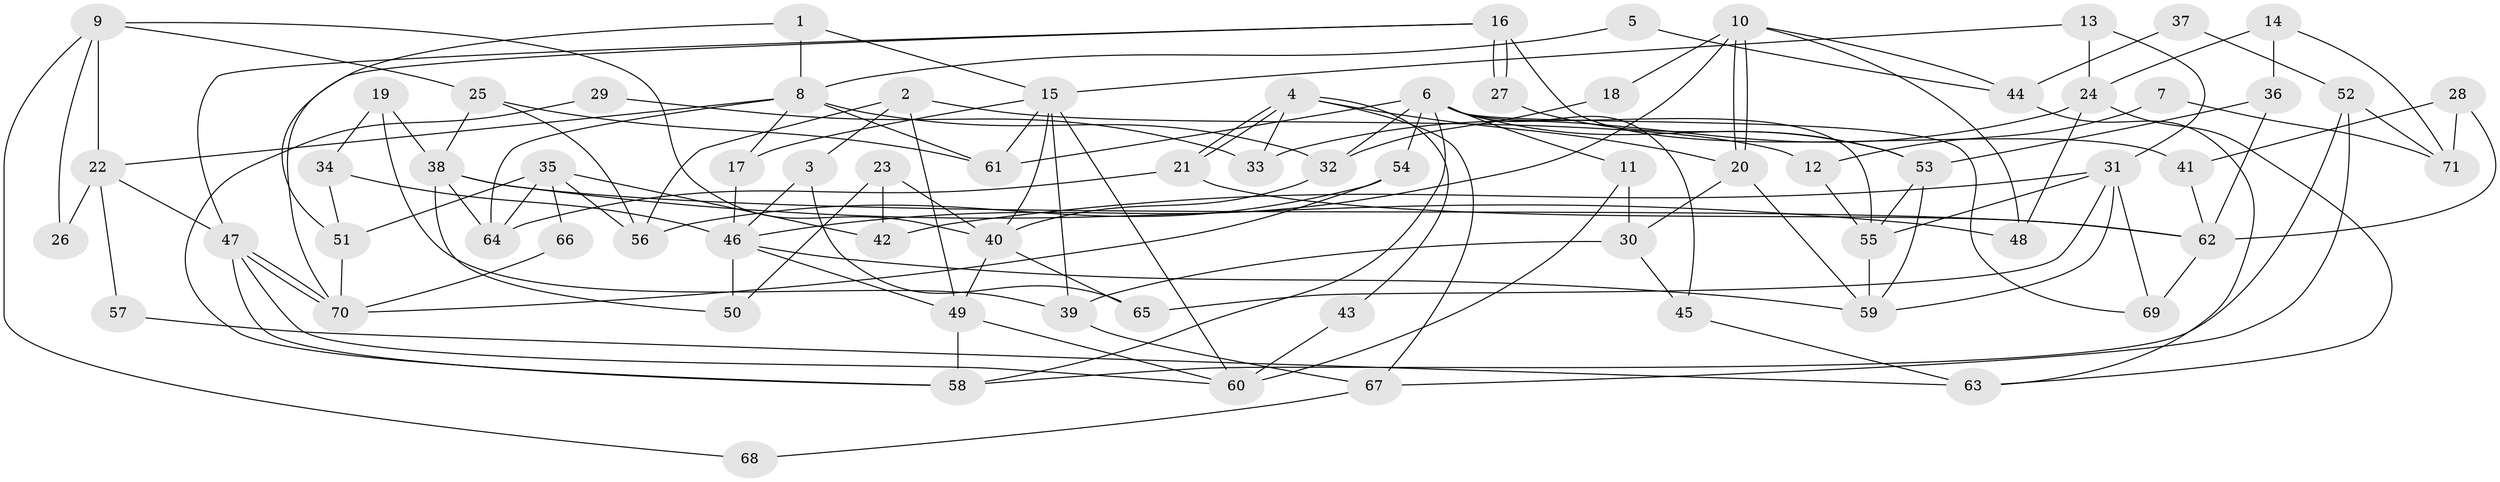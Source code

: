 // Generated by graph-tools (version 1.1) at 2025/49/03/09/25 04:49:56]
// undirected, 71 vertices, 142 edges
graph export_dot {
graph [start="1"]
  node [color=gray90,style=filled];
  1;
  2;
  3;
  4;
  5;
  6;
  7;
  8;
  9;
  10;
  11;
  12;
  13;
  14;
  15;
  16;
  17;
  18;
  19;
  20;
  21;
  22;
  23;
  24;
  25;
  26;
  27;
  28;
  29;
  30;
  31;
  32;
  33;
  34;
  35;
  36;
  37;
  38;
  39;
  40;
  41;
  42;
  43;
  44;
  45;
  46;
  47;
  48;
  49;
  50;
  51;
  52;
  53;
  54;
  55;
  56;
  57;
  58;
  59;
  60;
  61;
  62;
  63;
  64;
  65;
  66;
  67;
  68;
  69;
  70;
  71;
  1 -- 15;
  1 -- 51;
  1 -- 8;
  2 -- 49;
  2 -- 56;
  2 -- 3;
  2 -- 12;
  3 -- 65;
  3 -- 46;
  4 -- 21;
  4 -- 21;
  4 -- 20;
  4 -- 33;
  4 -- 43;
  4 -- 67;
  5 -- 44;
  5 -- 8;
  6 -- 58;
  6 -- 54;
  6 -- 11;
  6 -- 32;
  6 -- 45;
  6 -- 53;
  6 -- 55;
  6 -- 61;
  6 -- 69;
  7 -- 71;
  7 -- 12;
  8 -- 64;
  8 -- 17;
  8 -- 22;
  8 -- 32;
  8 -- 61;
  9 -- 22;
  9 -- 40;
  9 -- 25;
  9 -- 26;
  9 -- 68;
  10 -- 46;
  10 -- 20;
  10 -- 20;
  10 -- 18;
  10 -- 44;
  10 -- 48;
  11 -- 60;
  11 -- 30;
  12 -- 55;
  13 -- 15;
  13 -- 31;
  13 -- 24;
  14 -- 36;
  14 -- 24;
  14 -- 71;
  15 -- 61;
  15 -- 17;
  15 -- 39;
  15 -- 40;
  15 -- 60;
  16 -- 27;
  16 -- 27;
  16 -- 47;
  16 -- 41;
  16 -- 70;
  17 -- 46;
  18 -- 32;
  19 -- 38;
  19 -- 39;
  19 -- 34;
  20 -- 59;
  20 -- 30;
  21 -- 62;
  21 -- 64;
  22 -- 47;
  22 -- 26;
  22 -- 57;
  23 -- 40;
  23 -- 50;
  23 -- 42;
  24 -- 48;
  24 -- 33;
  24 -- 63;
  25 -- 61;
  25 -- 38;
  25 -- 56;
  27 -- 53;
  28 -- 41;
  28 -- 71;
  28 -- 62;
  29 -- 58;
  29 -- 33;
  30 -- 39;
  30 -- 45;
  31 -- 55;
  31 -- 69;
  31 -- 42;
  31 -- 59;
  31 -- 65;
  32 -- 40;
  34 -- 46;
  34 -- 51;
  35 -- 51;
  35 -- 42;
  35 -- 56;
  35 -- 64;
  35 -- 66;
  36 -- 62;
  36 -- 53;
  37 -- 44;
  37 -- 52;
  38 -- 64;
  38 -- 48;
  38 -- 50;
  38 -- 62;
  39 -- 67;
  40 -- 49;
  40 -- 65;
  41 -- 62;
  43 -- 60;
  44 -- 63;
  45 -- 63;
  46 -- 59;
  46 -- 49;
  46 -- 50;
  47 -- 60;
  47 -- 70;
  47 -- 70;
  47 -- 58;
  49 -- 58;
  49 -- 60;
  51 -- 70;
  52 -- 58;
  52 -- 67;
  52 -- 71;
  53 -- 59;
  53 -- 55;
  54 -- 56;
  54 -- 70;
  55 -- 59;
  57 -- 63;
  62 -- 69;
  66 -- 70;
  67 -- 68;
}
